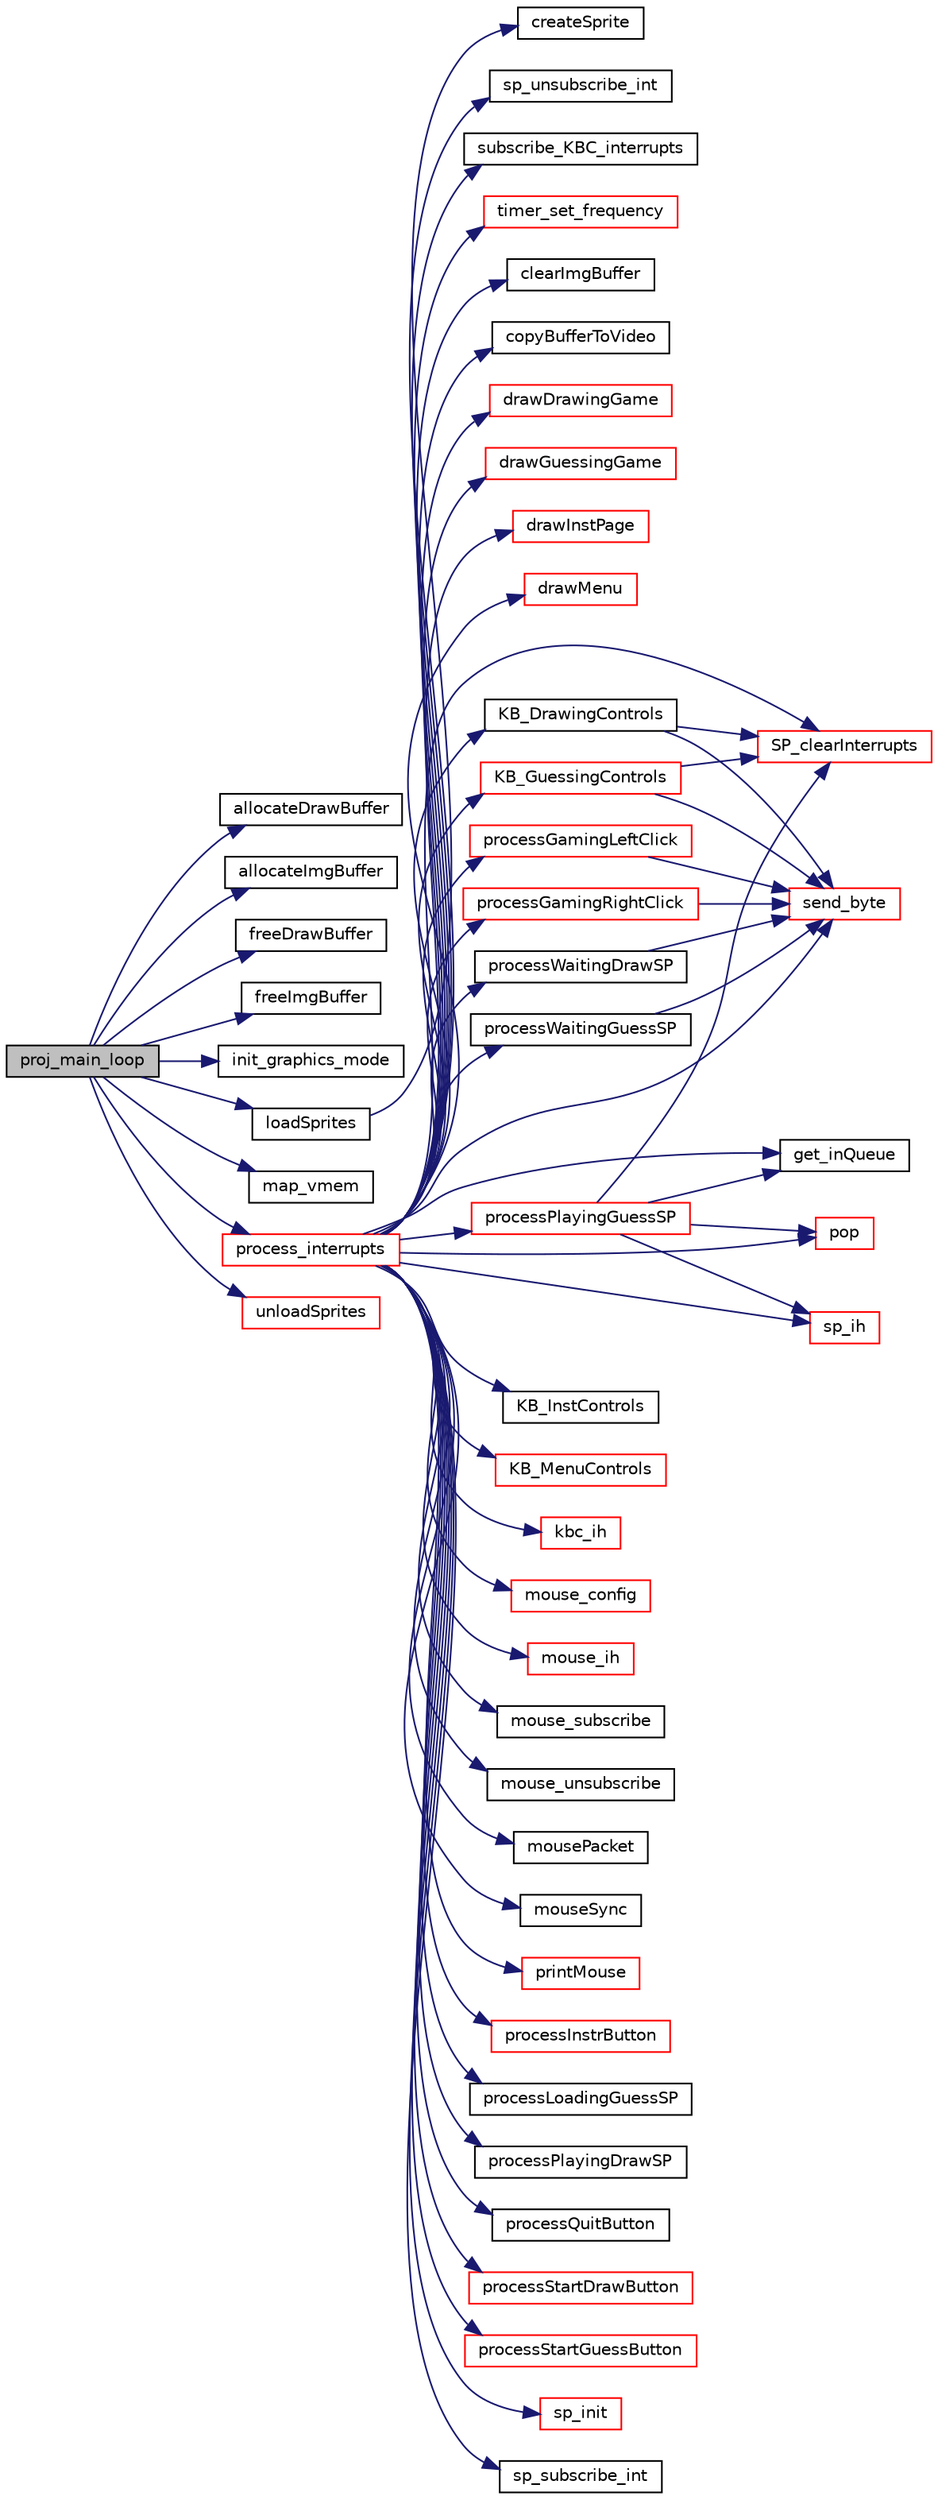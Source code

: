 digraph "proj_main_loop"
{
 // LATEX_PDF_SIZE
  edge [fontname="Helvetica",fontsize="10",labelfontname="Helvetica",labelfontsize="10"];
  node [fontname="Helvetica",fontsize="10",shape=record];
  rankdir="LR";
  Node1 [label="proj_main_loop",height=0.2,width=0.4,color="black", fillcolor="grey75", style="filled", fontcolor="black",tooltip=" "];
  Node1 -> Node2 [color="midnightblue",fontsize="10",style="solid"];
  Node2 [label="allocateDrawBuffer",height=0.2,width=0.4,color="black", fillcolor="white", style="filled",URL="$graphics_8c.html#ac5b50766b61522cc3e96cd85c3a67ec7",tooltip="This function allocates the necessary memory to the draw buffer (the tertiary buffer)"];
  Node1 -> Node3 [color="midnightblue",fontsize="10",style="solid"];
  Node3 [label="allocateImgBuffer",height=0.2,width=0.4,color="black", fillcolor="white", style="filled",URL="$graphics_8c.html#aafba6ba876cec1df98b8844761279971",tooltip="This function allocates the necessary memory to the image buffer (the secondary buffer)"];
  Node1 -> Node4 [color="midnightblue",fontsize="10",style="solid"];
  Node4 [label="freeDrawBuffer",height=0.2,width=0.4,color="black", fillcolor="white", style="filled",URL="$graphics_8c.html#a707235ac095ea3ae8d652bb8eeae0801",tooltip="This function frees the memory of the drawing buffer (the tertiary buffer)"];
  Node1 -> Node5 [color="midnightblue",fontsize="10",style="solid"];
  Node5 [label="freeImgBuffer",height=0.2,width=0.4,color="black", fillcolor="white", style="filled",URL="$graphics_8c.html#a75a954ca861ced588773fd0d66598997",tooltip="This function frees the memory of the image buffer (the secondary buffer)"];
  Node1 -> Node6 [color="midnightblue",fontsize="10",style="solid"];
  Node6 [label="init_graphics_mode",height=0.2,width=0.4,color="black", fillcolor="white", style="filled",URL="$graphics_8c.html#a3480b98d1433177188ec5ea322b8439c",tooltip="This funtion initiates graphics mode (GUI instead of CLI)"];
  Node1 -> Node7 [color="midnightblue",fontsize="10",style="solid"];
  Node7 [label="loadSprites",height=0.2,width=0.4,color="black", fillcolor="white", style="filled",URL="$sprites_8c.html#ab5ff3699eca81ef3a5c415ac2eebac3c",tooltip="A function that loads all the needed Sprites when te program starts running. allocates memory as need..."];
  Node7 -> Node8 [color="midnightblue",fontsize="10",style="solid"];
  Node8 [label="createSprite",height=0.2,width=0.4,color="black", fillcolor="white", style="filled",URL="$sprites_8c.html#aeda9be2eb89b2396626ea995027d94db",tooltip="Create a Sprite object from a xpm."];
  Node1 -> Node9 [color="midnightblue",fontsize="10",style="solid"];
  Node9 [label="map_vmem",height=0.2,width=0.4,color="black", fillcolor="white", style="filled",URL="$graphics_8c.html#a55e91b63ad9b72a5144060d6282a2d85",tooltip="This function allocates memomry necessary for the graphics and maps it in an array."];
  Node1 -> Node10 [color="midnightblue",fontsize="10",style="solid"];
  Node10 [label="process_interrupts",height=0.2,width=0.4,color="red", fillcolor="white", style="filled",URL="$main_8c.html#a9c74859d9e32b26fca9274d294eff910",tooltip=" "];
  Node10 -> Node11 [color="midnightblue",fontsize="10",style="solid"];
  Node11 [label="clearImgBuffer",height=0.2,width=0.4,color="black", fillcolor="white", style="filled",URL="$graphics_8c.html#a25f80f81655a0d6633f170d6c44fe84b",tooltip="This function fills the buffer with the color white."];
  Node10 -> Node12 [color="midnightblue",fontsize="10",style="solid"];
  Node12 [label="copyBufferToVideo",height=0.2,width=0.4,color="black", fillcolor="white", style="filled",URL="$graphics_8c.html#a85e664ce05e3accd788788b1b314b1b2",tooltip="This function copies anything not transparent of the image buffer to the main buffer to be displayed."];
  Node10 -> Node13 [color="midnightblue",fontsize="10",style="solid"];
  Node13 [label="drawDrawingGame",height=0.2,width=0.4,color="red", fillcolor="white", style="filled",URL="$drawing_8c.html#ade6f4eb2ec2071b4ad3b0cd6ed67d8fa",tooltip="This function loads the differents components of a frame into the secondary buffer."];
  Node10 -> Node19 [color="midnightblue",fontsize="10",style="solid"];
  Node19 [label="drawGuessingGame",height=0.2,width=0.4,color="red", fillcolor="white", style="filled",URL="$guessing_8c.html#a72a912df7f85b2c72f8e69c73c632f05",tooltip="This function loads the differents components of a frame into the secondary buffer."];
  Node10 -> Node20 [color="midnightblue",fontsize="10",style="solid"];
  Node20 [label="drawInstPage",height=0.2,width=0.4,color="red", fillcolor="white", style="filled",URL="$inst_8c.html#a262ec4378d3e250b5ee8cdae9b40ba28",tooltip="This funtions load the instruciton page (a xpm) to the tertiaty buffer (or \"static elements\" buffer)."];
  Node10 -> Node21 [color="midnightblue",fontsize="10",style="solid"];
  Node21 [label="drawMenu",height=0.2,width=0.4,color="red", fillcolor="white", style="filled",URL="$menu_8c.html#a252c3e287edc6236251be9dd8517334c",tooltip="This function loads the differents components of a frame into the secondary buffer."];
  Node10 -> Node23 [color="midnightblue",fontsize="10",style="solid"];
  Node23 [label="get_inQueue",height=0.2,width=0.4,color="black", fillcolor="white", style="filled",URL="$serial_port_8c.html#a395975f2e8822bbc842adbf64873623f",tooltip="This function is used to get the received data queue."];
  Node10 -> Node24 [color="midnightblue",fontsize="10",style="solid"];
  Node24 [label="KB_DrawingControls",height=0.2,width=0.4,color="black", fillcolor="white", style="filled",URL="$drawing_8c.html#a01547608c10f80c48d70f71f41efb741",tooltip="This function process the pressing of jeys by the player and realizes the function correct action for..."];
  Node24 -> Node25 [color="midnightblue",fontsize="10",style="solid"];
  Node25 [label="send_byte",height=0.2,width=0.4,color="red", fillcolor="white", style="filled",URL="$serial_port_8c.html#af26804966e7098d673255be2b3985449",tooltip="This function sends a byte through the serial port."];
  Node24 -> Node28 [color="midnightblue",fontsize="10",style="solid"];
  Node28 [label="SP_clearInterrupts",height=0.2,width=0.4,color="red", fillcolor="white", style="filled",URL="$serial_port_8c.html#aeaa3f7885cf1173c43a4f70f58c9abfd",tooltip="The function prepares the queue and FCR for the next interruptiom, it empties the queue to prevent er..."];
  Node10 -> Node30 [color="midnightblue",fontsize="10",style="solid"];
  Node30 [label="KB_GuessingControls",height=0.2,width=0.4,color="red", fillcolor="white", style="filled",URL="$guessing_8c.html#a710678f0d413e61a96be3b39bf14838f",tooltip="This function process the pressing of jeys by the player and realizes the function correct action for..."];
  Node30 -> Node25 [color="midnightblue",fontsize="10",style="solid"];
  Node30 -> Node28 [color="midnightblue",fontsize="10",style="solid"];
  Node10 -> Node32 [color="midnightblue",fontsize="10",style="solid"];
  Node32 [label="KB_InstControls",height=0.2,width=0.4,color="black", fillcolor="white", style="filled",URL="$inst_8c.html#ae62e8fd281959f3dbecaef9893b17485",tooltip="This function detects if the player pressed esc and exits the instruction page."];
  Node10 -> Node33 [color="midnightblue",fontsize="10",style="solid"];
  Node33 [label="KB_MenuControls",height=0.2,width=0.4,color="red", fillcolor="white", style="filled",URL="$menu_8c.html#a0003deda87fcc4090e53c2775f163144",tooltip="This function process the pressing of jeys by the player and realizes the function correct action for..."];
  Node10 -> Node41 [color="midnightblue",fontsize="10",style="solid"];
  Node41 [label="kbc_ih",height=0.2,width=0.4,color="red", fillcolor="white", style="filled",URL="$keyboard_8c.html#aea970a154161a35f6894898a092ed70a",tooltip="Keyboard's interrupt handler."];
  Node10 -> Node44 [color="midnightblue",fontsize="10",style="solid"];
  Node44 [label="mouse_config",height=0.2,width=0.4,color="red", fillcolor="white", style="filled",URL="$mouse_8c.html#a45583cf8b0bcd43d319ea7696f83757b",tooltip="this function configures the mouse, verify if there is no error with the read of the port"];
  Node10 -> Node46 [color="midnightblue",fontsize="10",style="solid"];
  Node46 [label="mouse_ih",height=0.2,width=0.4,color="red", fillcolor="white", style="filled",URL="$mouse_8c.html#a210374b50462acdedab00df64d5cea3c",tooltip="Mouse's input handler."];
  Node10 -> Node48 [color="midnightblue",fontsize="10",style="solid"];
  Node48 [label="mouse_subscribe",height=0.2,width=0.4,color="black", fillcolor="white", style="filled",URL="$mouse_8c.html#a56719b09e2356fcd9d79e6fcf59f15fd",tooltip="This function uses irq_setpolicy to configure mouse interrupts."];
  Node10 -> Node49 [color="midnightblue",fontsize="10",style="solid"];
  Node49 [label="mouse_unsubscribe",height=0.2,width=0.4,color="black", fillcolor="white", style="filled",URL="$mouse_8c.html#aab5e1dc43daf2cc458f26d87211b994f",tooltip="This function unsubscribes mouse interrupts."];
  Node10 -> Node50 [color="midnightblue",fontsize="10",style="solid"];
  Node50 [label="mousePacket",height=0.2,width=0.4,color="black", fillcolor="white", style="filled",URL="$mouse_8c.html#a8239df21fb5c176b7d8eb5f8fde70bee",tooltip="When mouse packet array has stored all the necessary bytes this functions interprets it and updates m..."];
  Node10 -> Node51 [color="midnightblue",fontsize="10",style="solid"];
  Node51 [label="mouseSync",height=0.2,width=0.4,color="black", fillcolor="white", style="filled",URL="$mouse_8c.html#ac690d3b9ecc319ce972b9d55a7f1d322",tooltip="This function verifies the mouse interrupt and appropiately stores it in an array for mouse."];
  Node10 -> Node52 [color="midnightblue",fontsize="10",style="solid"];
  Node52 [label="pop",height=0.2,width=0.4,color="red", fillcolor="white", style="filled",URL="$queue_8c.html#ab0a7af1151628d3b2580f6da46706fce",tooltip=" "];
  Node10 -> Node53 [color="midnightblue",fontsize="10",style="solid"];
  Node53 [label="printMouse",height=0.2,width=0.4,color="red", fillcolor="white", style="filled",URL="$game_8c.html#af764651554437af7a7e62cb5075b25fe",tooltip="This function prints the xpm of the mouse on the screen, it checks to see with mouse xpm it should us..."];
  Node10 -> Node54 [color="midnightblue",fontsize="10",style="solid"];
  Node54 [label="processGamingLeftClick",height=0.2,width=0.4,color="red", fillcolor="white", style="filled",URL="$drawing_8c.html#a91a437d267e8f431fdc48f38020cd7d2",tooltip="This function process left clicks on the draw page, it verifeis where the player clicked and realizes..."];
  Node54 -> Node25 [color="midnightblue",fontsize="10",style="solid"];
  Node10 -> Node58 [color="midnightblue",fontsize="10",style="solid"];
  Node58 [label="processGamingRightClick",height=0.2,width=0.4,color="red", fillcolor="white", style="filled",URL="$drawing_8c.html#a02386551bfca56575b414789cd774a08",tooltip="This function process right clicks on the draw page, it verifeis where the player clicked and realize..."];
  Node58 -> Node25 [color="midnightblue",fontsize="10",style="solid"];
  Node10 -> Node59 [color="midnightblue",fontsize="10",style="solid"];
  Node59 [label="processInstrButton",height=0.2,width=0.4,color="red", fillcolor="white", style="filled",URL="$menu_8c.html#ab859ac644122c981608478833cf4b7ee",tooltip="This function detects it the player is pressing the instruction button and if the press if valid...."];
  Node10 -> Node60 [color="midnightblue",fontsize="10",style="solid"];
  Node60 [label="processLoadingGuessSP",height=0.2,width=0.4,color="black", fillcolor="white", style="filled",URL="$serial_port_8c.html#ae8c59fc149f2e1ba50dd1dc7c1f83e8a",tooltip="This function determines what a given byte received from the serial port should be used for while loa..."];
  Node10 -> Node61 [color="midnightblue",fontsize="10",style="solid"];
  Node61 [label="processPlayingDrawSP",height=0.2,width=0.4,color="black", fillcolor="white", style="filled",URL="$serial_port_8c.html#a4c3c07104652a0094f311cd030933359",tooltip="This function determines what a given byte received from the serial port should be used for while pla..."];
  Node10 -> Node62 [color="midnightblue",fontsize="10",style="solid"];
  Node62 [label="processPlayingGuessSP",height=0.2,width=0.4,color="red", fillcolor="white", style="filled",URL="$serial_port_8c.html#a6a93d1d284d0c1558b521772388ef5fb",tooltip="This function determines what a given byte received from the serial port should be used for while pla..."];
  Node62 -> Node23 [color="midnightblue",fontsize="10",style="solid"];
  Node62 -> Node52 [color="midnightblue",fontsize="10",style="solid"];
  Node62 -> Node28 [color="midnightblue",fontsize="10",style="solid"];
  Node62 -> Node63 [color="midnightblue",fontsize="10",style="solid"];
  Node63 [label="sp_ih",height=0.2,width=0.4,color="red", fillcolor="white", style="filled",URL="$serial_port_8c.html#af6cc263493df7caac7bd7d0be6b50635",tooltip="Serial ports's interrupt handler."];
  Node10 -> Node67 [color="midnightblue",fontsize="10",style="solid"];
  Node67 [label="processQuitButton",height=0.2,width=0.4,color="black", fillcolor="white", style="filled",URL="$menu_8c.html#a5438949090fb276e9fe1bd1c7401490c",tooltip="This function detects it the player is pressing the quit button and if the press if valid...."];
  Node10 -> Node68 [color="midnightblue",fontsize="10",style="solid"];
  Node68 [label="processStartDrawButton",height=0.2,width=0.4,color="red", fillcolor="white", style="filled",URL="$menu_8c.html#a6a4c43846a973f849b2027363176dcb2",tooltip="This function detects it the player is pressing the draw button and if the press if valid...."];
  Node10 -> Node69 [color="midnightblue",fontsize="10",style="solid"];
  Node69 [label="processStartGuessButton",height=0.2,width=0.4,color="red", fillcolor="white", style="filled",URL="$menu_8c.html#aad86b088b468df45161d1bb04697f5fa",tooltip="This function detects it the player is pressing the guess button and if the press if valid...."];
  Node10 -> Node70 [color="midnightblue",fontsize="10",style="solid"];
  Node70 [label="processWaitingDrawSP",height=0.2,width=0.4,color="black", fillcolor="white", style="filled",URL="$serial_port_8c.html#a2042007baf9a4bf12a65c04063e8229b",tooltip="This function determines what a given byte received from the serial port should be used for while wai..."];
  Node70 -> Node25 [color="midnightblue",fontsize="10",style="solid"];
  Node10 -> Node71 [color="midnightblue",fontsize="10",style="solid"];
  Node71 [label="processWaitingGuessSP",height=0.2,width=0.4,color="black", fillcolor="white", style="filled",URL="$serial_port_8c.html#ae28c8fe14612092c9d38642386ff0300",tooltip="This function determines what a given byte received from the serial port should be used for while wai..."];
  Node71 -> Node25 [color="midnightblue",fontsize="10",style="solid"];
  Node10 -> Node25 [color="midnightblue",fontsize="10",style="solid"];
  Node10 -> Node28 [color="midnightblue",fontsize="10",style="solid"];
  Node10 -> Node63 [color="midnightblue",fontsize="10",style="solid"];
  Node10 -> Node72 [color="midnightblue",fontsize="10",style="solid"];
  Node72 [label="sp_init",height=0.2,width=0.4,color="red", fillcolor="white", style="filled",URL="$serial_port_8c.html#a413c45b134b03a909b49aa3b5b2bd003",tooltip="This function initializes the serial port, enabling interrupts and creating the received data queue."];
  Node10 -> Node73 [color="midnightblue",fontsize="10",style="solid"];
  Node73 [label="sp_subscribe_int",height=0.2,width=0.4,color="black", fillcolor="white", style="filled",URL="$serial_port_8c.html#a91109afddc86957b554ce7ec799bd41b",tooltip="This function subscribes serial port interrupts with policies REENABLE and EXCLUSIVE."];
  Node10 -> Node74 [color="midnightblue",fontsize="10",style="solid"];
  Node74 [label="sp_unsubscribe_int",height=0.2,width=0.4,color="black", fillcolor="white", style="filled",URL="$serial_port_8c.html#ad9cfa399df9032ec99f760195d457e9a",tooltip="This function unsubscribes serial port interrupts."];
  Node10 -> Node75 [color="midnightblue",fontsize="10",style="solid"];
  Node75 [label="subscribe_KBC_interrupts",height=0.2,width=0.4,color="black", fillcolor="white", style="filled",URL="$keyboard_8c.html#a6cadb7cb6407473cb67f74a4a840dd2c",tooltip="This function subscribes keyboard interrupts with policies REENABLE and EXCLUSIVE."];
  Node10 -> Node76 [color="midnightblue",fontsize="10",style="solid"];
  Node76 [label="timer_set_frequency",height=0.2,width=0.4,color="red", fillcolor="white", style="filled",URL="$timer_8c.html#af2c04fa8e97ffa748fd3f612886a92a7",tooltip=" "];
  Node1 -> Node83 [color="midnightblue",fontsize="10",style="solid"];
  Node83 [label="unloadSprites",height=0.2,width=0.4,color="red", fillcolor="white", style="filled",URL="$sprites_8c.html#a63fa6c79e62b0312264aef80de816ebd",tooltip="A function that loads all the needed Sprites when te program starts running, it also frees the memory..."];
}
